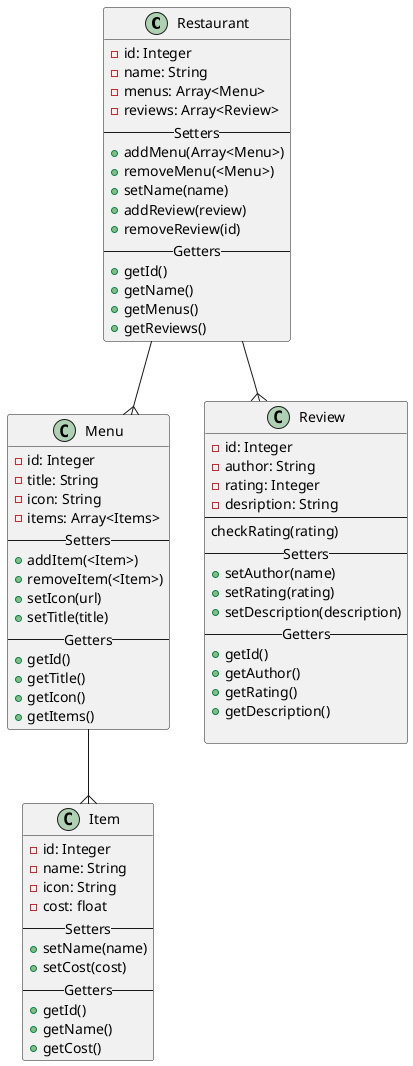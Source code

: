 @startuml
    class Restaurant {
        - id: Integer
        - name: String
        - menus: Array<Menu>
        - reviews: Array<Review>
        --Setters--
        + addMenu(Array<Menu>)
        + removeMenu(<Menu>)
        + setName(name)
        + addReview(review)
        + removeReview(id)
        --Getters--
        + getId()
        + getName()
        + getMenus()
        + getReviews()
    }

    class Menu{
        - id: Integer
        - title: String
        - icon: String
        - items: Array<Items>
        --Setters--
        + addItem(<Item>)
        + removeItem(<Item>)
        + setIcon(url)
        + setTitle(title)
        --Getters--
        + getId()
        + getTitle()
        + getIcon()
        + getItems()
    }

    class Item {
        - id: Integer
        - name: String
        - icon: String
        - cost: float
        --Setters--
        + setName(name)
        + setCost(cost)
        --Getters--
        + getId()
        + getName()
        + getCost()
    }

    class Review {
        - id: Integer
        - author: String
        - rating: Integer
        - desription: String
        ---
        checkRating(rating)
        --Setters--
        + setAuthor(name)
        + setRating(rating)
        + setDescription(description)
        --Getters--
        + getId()
        + getAuthor()
        + getRating()
        + getDescription()

    }

    Restaurant --{ Menu
    Restaurant --{ Review
    Menu --{ Item
@enduml